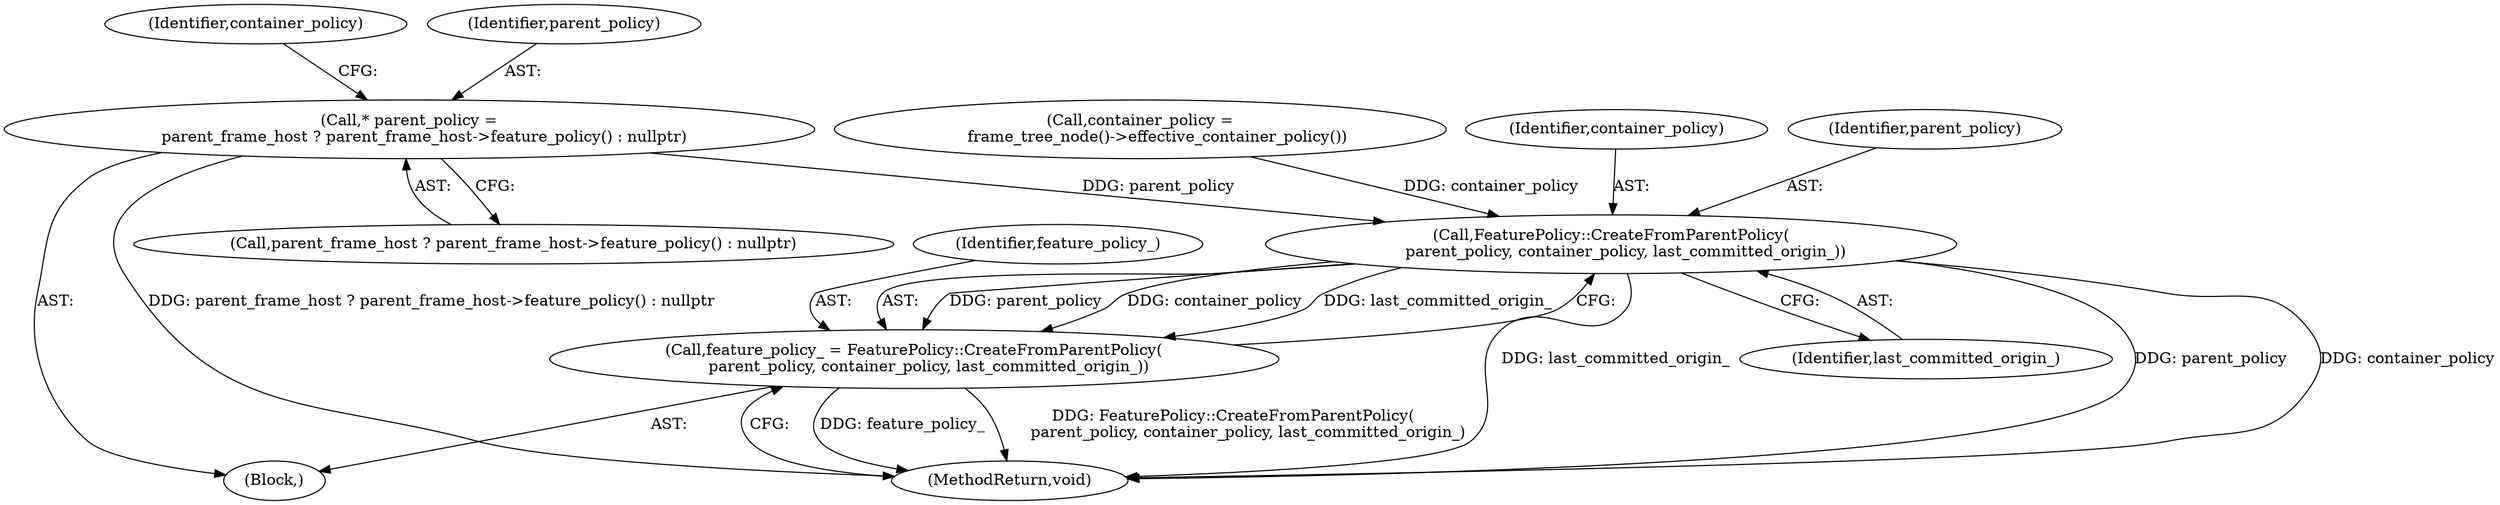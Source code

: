 digraph "0_Chrome_784f56a9c97a838448dd23f9bdc7c05fe8e639b3_0@pointer" {
"1000107" [label="(Call,* parent_policy =\n      parent_frame_host ? parent_frame_host->feature_policy() : nullptr)"];
"1000119" [label="(Call,FeaturePolicy::CreateFromParentPolicy(\n      parent_policy, container_policy, last_committed_origin_))"];
"1000117" [label="(Call,feature_policy_ = FeaturePolicy::CreateFromParentPolicy(\n      parent_policy, container_policy, last_committed_origin_))"];
"1000109" [label="(Call,parent_frame_host ? parent_frame_host->feature_policy() : nullptr)"];
"1000117" [label="(Call,feature_policy_ = FeaturePolicy::CreateFromParentPolicy(\n      parent_policy, container_policy, last_committed_origin_))"];
"1000115" [label="(Identifier,container_policy)"];
"1000122" [label="(Identifier,last_committed_origin_)"];
"1000107" [label="(Call,* parent_policy =\n      parent_frame_host ? parent_frame_host->feature_policy() : nullptr)"];
"1000119" [label="(Call,FeaturePolicy::CreateFromParentPolicy(\n      parent_policy, container_policy, last_committed_origin_))"];
"1000114" [label="(Call,container_policy =\n       frame_tree_node()->effective_container_policy())"];
"1000121" [label="(Identifier,container_policy)"];
"1000120" [label="(Identifier,parent_policy)"];
"1000101" [label="(Block,)"];
"1000108" [label="(Identifier,parent_policy)"];
"1000118" [label="(Identifier,feature_policy_)"];
"1000123" [label="(MethodReturn,void)"];
"1000107" -> "1000101"  [label="AST: "];
"1000107" -> "1000109"  [label="CFG: "];
"1000108" -> "1000107"  [label="AST: "];
"1000109" -> "1000107"  [label="AST: "];
"1000115" -> "1000107"  [label="CFG: "];
"1000107" -> "1000123"  [label="DDG: parent_frame_host ? parent_frame_host->feature_policy() : nullptr"];
"1000107" -> "1000119"  [label="DDG: parent_policy"];
"1000119" -> "1000117"  [label="AST: "];
"1000119" -> "1000122"  [label="CFG: "];
"1000120" -> "1000119"  [label="AST: "];
"1000121" -> "1000119"  [label="AST: "];
"1000122" -> "1000119"  [label="AST: "];
"1000117" -> "1000119"  [label="CFG: "];
"1000119" -> "1000123"  [label="DDG: container_policy"];
"1000119" -> "1000123"  [label="DDG: last_committed_origin_"];
"1000119" -> "1000123"  [label="DDG: parent_policy"];
"1000119" -> "1000117"  [label="DDG: parent_policy"];
"1000119" -> "1000117"  [label="DDG: container_policy"];
"1000119" -> "1000117"  [label="DDG: last_committed_origin_"];
"1000114" -> "1000119"  [label="DDG: container_policy"];
"1000117" -> "1000101"  [label="AST: "];
"1000118" -> "1000117"  [label="AST: "];
"1000123" -> "1000117"  [label="CFG: "];
"1000117" -> "1000123"  [label="DDG: feature_policy_"];
"1000117" -> "1000123"  [label="DDG: FeaturePolicy::CreateFromParentPolicy(\n      parent_policy, container_policy, last_committed_origin_)"];
}
